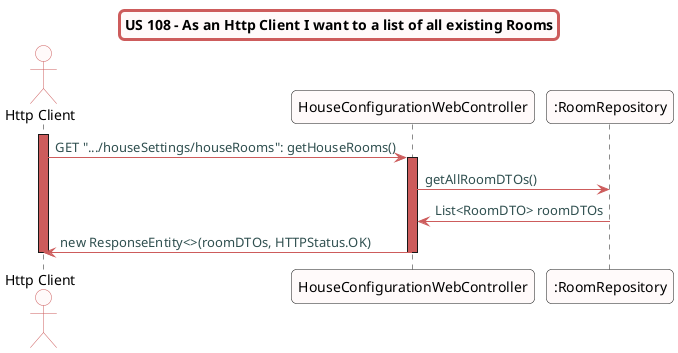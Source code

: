 @startuml
skinparam titleBorderRoundCorner 10
skinparam titleBorderThickness 3
skinparam titleBorderColor indianred
skinparam titleBackgroundColor snow
skinparam FontName quicksand

skinparam actor {
 	BorderColor indianred
 	backgroundColor Snow
 	}

 skinparam sequence {
 	LifeLineBackgroundColor indianred
 	ParticipantBackgroundColor snow
}

 skinparam roundcorner 10

 skinparam component {
   arrowThickness 1
   ArrowFontName Verdana
   ArrowColor indianred
   ArrowFontColor darkslategrey
 }
title US 108 - As an Http Client I want to a list of all existing Rooms

actor "Http Client"
activate "Http Client"
"Http Client" -> "HouseConfigurationWebController":  GET ".../houseSettings/houseRooms": getHouseRooms()
activate "HouseConfigurationWebController"
"HouseConfigurationWebController" -> ":RoomRepository": getAllRoomDTOs()
":RoomRepository" -> "HouseConfigurationWebController": List<RoomDTO> roomDTOs
"HouseConfigurationWebController" -> "Http Client":  new ResponseEntity<>(roomDTOs, HTTPStatus.OK)
deactivate "HouseConfigurationWebController"
deactivate "Http Client"
@enduml